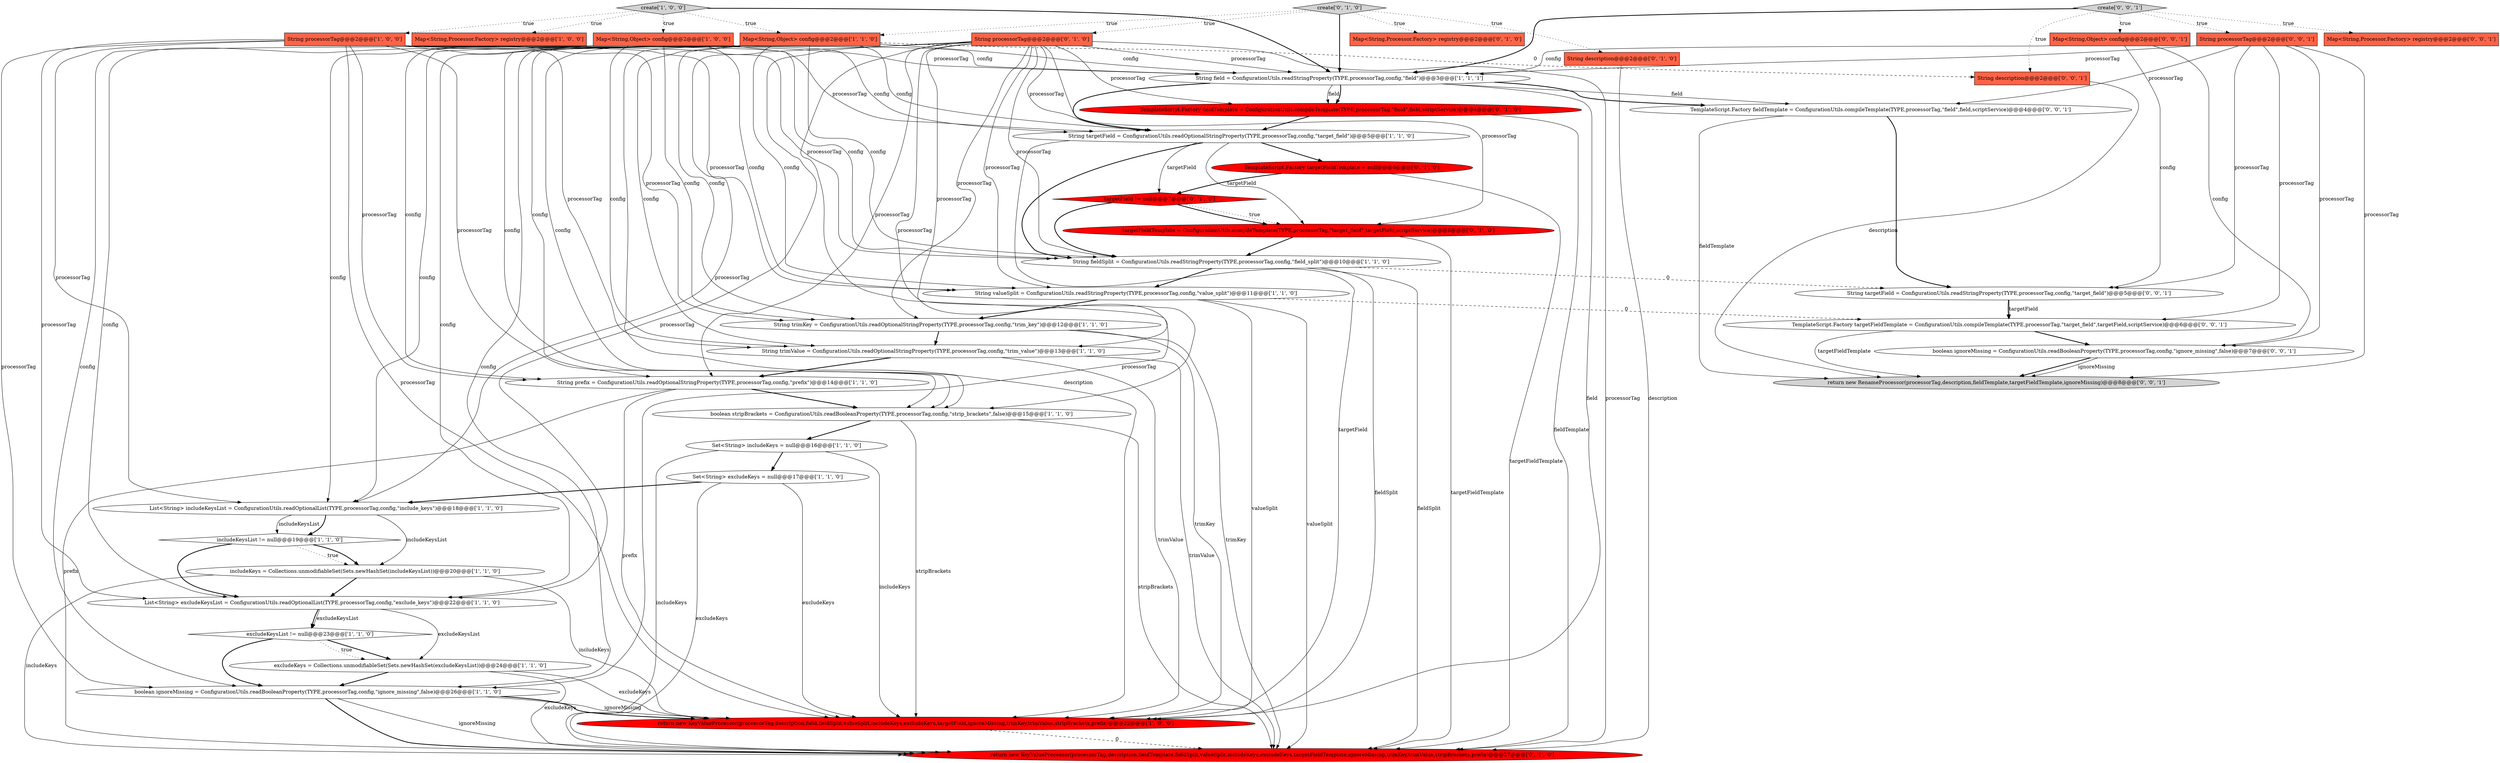 digraph {
6 [style = filled, label = "List<String> includeKeysList = ConfigurationUtils.readOptionalList(TYPE,processorTag,config,\"include_keys\")@@@18@@@['1', '1', '0']", fillcolor = white, shape = ellipse image = "AAA0AAABBB1BBB"];
18 [style = filled, label = "return new KeyValueProcessor(processorTag,description,field,fieldSplit,valueSplit,includeKeys,excludeKeys,targetField,ignoreMissing,trimKey,trimValue,stripBrackets,prefix)@@@22@@@['1', '0', '0']", fillcolor = red, shape = ellipse image = "AAA1AAABBB1BBB"];
9 [style = filled, label = "String targetField = ConfigurationUtils.readOptionalStringProperty(TYPE,processorTag,config,\"target_field\")@@@5@@@['1', '1', '0']", fillcolor = white, shape = ellipse image = "AAA0AAABBB1BBB"];
13 [style = filled, label = "Set<String> excludeKeys = null@@@17@@@['1', '1', '0']", fillcolor = white, shape = ellipse image = "AAA0AAABBB1BBB"];
31 [style = filled, label = "targetField != null@@@7@@@['0', '1', '0']", fillcolor = red, shape = diamond image = "AAA1AAABBB2BBB"];
20 [style = filled, label = "excludeKeys = Collections.unmodifiableSet(Sets.newHashSet(excludeKeysList))@@@24@@@['1', '1', '0']", fillcolor = white, shape = ellipse image = "AAA0AAABBB1BBB"];
41 [style = filled, label = "return new RenameProcessor(processorTag,description,fieldTemplate,targetFieldTemplate,ignoreMissing)@@@8@@@['0', '0', '1']", fillcolor = lightgray, shape = ellipse image = "AAA0AAABBB3BBB"];
33 [style = filled, label = "TemplateScript.Factory targetFieldTemplate = ConfigurationUtils.compileTemplate(TYPE,processorTag,\"target_field\",targetField,scriptService)@@@6@@@['0', '0', '1']", fillcolor = white, shape = ellipse image = "AAA0AAABBB3BBB"];
10 [style = filled, label = "String prefix = ConfigurationUtils.readOptionalStringProperty(TYPE,processorTag,config,\"prefix\")@@@14@@@['1', '1', '0']", fillcolor = white, shape = ellipse image = "AAA0AAABBB1BBB"];
1 [style = filled, label = "boolean ignoreMissing = ConfigurationUtils.readBooleanProperty(TYPE,processorTag,config,\"ignore_missing\",false)@@@26@@@['1', '1', '0']", fillcolor = white, shape = ellipse image = "AAA0AAABBB1BBB"];
7 [style = filled, label = "includeKeysList != null@@@19@@@['1', '1', '0']", fillcolor = white, shape = diamond image = "AAA0AAABBB1BBB"];
17 [style = filled, label = "String trimValue = ConfigurationUtils.readOptionalStringProperty(TYPE,processorTag,config,\"trim_value\")@@@13@@@['1', '1', '0']", fillcolor = white, shape = ellipse image = "AAA0AAABBB1BBB"];
36 [style = filled, label = "boolean ignoreMissing = ConfigurationUtils.readBooleanProperty(TYPE,processorTag,config,\"ignore_missing\",false)@@@7@@@['0', '0', '1']", fillcolor = white, shape = ellipse image = "AAA0AAABBB3BBB"];
40 [style = filled, label = "create['0', '0', '1']", fillcolor = lightgray, shape = diamond image = "AAA0AAABBB3BBB"];
19 [style = filled, label = "String field = ConfigurationUtils.readStringProperty(TYPE,processorTag,config,\"field\")@@@3@@@['1', '1', '1']", fillcolor = white, shape = ellipse image = "AAA0AAABBB1BBB"];
28 [style = filled, label = "String processorTag@@@2@@@['0', '1', '0']", fillcolor = tomato, shape = box image = "AAA0AAABBB2BBB"];
14 [style = filled, label = "Map<String,Object> config@@@2@@@['1', '0', '0']", fillcolor = tomato, shape = box image = "AAA0AAABBB1BBB"];
3 [style = filled, label = "boolean stripBrackets = ConfigurationUtils.readBooleanProperty(TYPE,processorTag,config,\"strip_brackets\",false)@@@15@@@['1', '1', '0']", fillcolor = white, shape = ellipse image = "AAA0AAABBB1BBB"];
25 [style = filled, label = "TemplateScript.Factory targetFieldTemplate = null@@@6@@@['0', '1', '0']", fillcolor = red, shape = ellipse image = "AAA1AAABBB2BBB"];
26 [style = filled, label = "targetFieldTemplate = ConfigurationUtils.compileTemplate(TYPE,processorTag,\"target_field\",targetField,scriptService)@@@8@@@['0', '1', '0']", fillcolor = red, shape = ellipse image = "AAA1AAABBB2BBB"];
24 [style = filled, label = "Map<String,Processor.Factory> registry@@@2@@@['0', '1', '0']", fillcolor = tomato, shape = box image = "AAA0AAABBB2BBB"];
23 [style = filled, label = "return new KeyValueProcessor(processorTag,description,fieldTemplate,fieldSplit,valueSplit,includeKeys,excludeKeys,targetFieldTemplate,ignoreMissing,trimKey,trimValue,stripBrackets,prefix)@@@27@@@['0', '1', '0']", fillcolor = red, shape = ellipse image = "AAA1AAABBB2BBB"];
16 [style = filled, label = "Map<String,Processor.Factory> registry@@@2@@@['1', '0', '0']", fillcolor = tomato, shape = box image = "AAA0AAABBB1BBB"];
11 [style = filled, label = "String valueSplit = ConfigurationUtils.readStringProperty(TYPE,processorTag,config,\"value_split\")@@@11@@@['1', '1', '0']", fillcolor = white, shape = ellipse image = "AAA0AAABBB1BBB"];
2 [style = filled, label = "List<String> excludeKeysList = ConfigurationUtils.readOptionalList(TYPE,processorTag,config,\"exclude_keys\")@@@22@@@['1', '1', '0']", fillcolor = white, shape = ellipse image = "AAA0AAABBB1BBB"];
38 [style = filled, label = "String description@@@2@@@['0', '0', '1']", fillcolor = tomato, shape = box image = "AAA0AAABBB3BBB"];
29 [style = filled, label = "create['0', '1', '0']", fillcolor = lightgray, shape = diamond image = "AAA0AAABBB2BBB"];
4 [style = filled, label = "String trimKey = ConfigurationUtils.readOptionalStringProperty(TYPE,processorTag,config,\"trim_key\")@@@12@@@['1', '1', '0']", fillcolor = white, shape = ellipse image = "AAA0AAABBB1BBB"];
30 [style = filled, label = "TemplateScript.Factory fieldTemplate = ConfigurationUtils.compileTemplate(TYPE,processorTag,\"field\",field,scriptService)@@@4@@@['0', '1', '0']", fillcolor = red, shape = ellipse image = "AAA1AAABBB2BBB"];
35 [style = filled, label = "TemplateScript.Factory fieldTemplate = ConfigurationUtils.compileTemplate(TYPE,processorTag,\"field\",field,scriptService)@@@4@@@['0', '0', '1']", fillcolor = white, shape = ellipse image = "AAA0AAABBB3BBB"];
12 [style = filled, label = "String processorTag@@@2@@@['1', '0', '0']", fillcolor = tomato, shape = box image = "AAA0AAABBB1BBB"];
39 [style = filled, label = "String targetField = ConfigurationUtils.readStringProperty(TYPE,processorTag,config,\"target_field\")@@@5@@@['0', '0', '1']", fillcolor = white, shape = ellipse image = "AAA0AAABBB3BBB"];
22 [style = filled, label = "create['1', '0', '0']", fillcolor = lightgray, shape = diamond image = "AAA0AAABBB1BBB"];
27 [style = filled, label = "String description@@@2@@@['0', '1', '0']", fillcolor = tomato, shape = box image = "AAA0AAABBB2BBB"];
21 [style = filled, label = "Map<String,Object> config@@@2@@@['1', '1', '0']", fillcolor = tomato, shape = box image = "AAA0AAABBB1BBB"];
37 [style = filled, label = "String processorTag@@@2@@@['0', '0', '1']", fillcolor = tomato, shape = box image = "AAA0AAABBB3BBB"];
8 [style = filled, label = "String fieldSplit = ConfigurationUtils.readStringProperty(TYPE,processorTag,config,\"field_split\")@@@10@@@['1', '1', '0']", fillcolor = white, shape = ellipse image = "AAA0AAABBB1BBB"];
34 [style = filled, label = "Map<String,Processor.Factory> registry@@@2@@@['0', '0', '1']", fillcolor = tomato, shape = box image = "AAA0AAABBB3BBB"];
0 [style = filled, label = "excludeKeysList != null@@@23@@@['1', '1', '0']", fillcolor = white, shape = diamond image = "AAA0AAABBB1BBB"];
15 [style = filled, label = "includeKeys = Collections.unmodifiableSet(Sets.newHashSet(includeKeysList))@@@20@@@['1', '1', '0']", fillcolor = white, shape = ellipse image = "AAA0AAABBB1BBB"];
32 [style = filled, label = "Map<String,Object> config@@@2@@@['0', '0', '1']", fillcolor = tomato, shape = box image = "AAA0AAABBB3BBB"];
5 [style = filled, label = "Set<String> includeKeys = null@@@16@@@['1', '1', '0']", fillcolor = white, shape = ellipse image = "AAA0AAABBB1BBB"];
21->3 [style = solid, label="config"];
17->18 [style = solid, label="trimValue"];
4->23 [style = solid, label="trimKey"];
9->18 [style = solid, label="targetField"];
28->10 [style = solid, label="processorTag"];
3->23 [style = solid, label="stripBrackets"];
11->33 [style = dashed, label="0"];
19->18 [style = solid, label="field"];
21->4 [style = solid, label="config"];
12->10 [style = solid, label="processorTag"];
40->32 [style = dotted, label="true"];
15->23 [style = solid, label="includeKeys"];
28->1 [style = solid, label="processorTag"];
37->19 [style = solid, label="processorTag"];
21->2 [style = solid, label="config"];
37->36 [style = solid, label="processorTag"];
17->23 [style = solid, label="trimValue"];
40->37 [style = dotted, label="true"];
1->23 [style = bold, label=""];
22->14 [style = dotted, label="true"];
25->31 [style = bold, label=""];
9->26 [style = solid, label="targetField"];
28->3 [style = solid, label="processorTag"];
3->5 [style = bold, label=""];
12->18 [style = solid, label="processorTag"];
19->9 [style = bold, label=""];
20->23 [style = solid, label="excludeKeys"];
14->19 [style = solid, label="config"];
14->2 [style = solid, label="config"];
22->16 [style = dotted, label="true"];
26->23 [style = solid, label="targetFieldTemplate"];
12->2 [style = solid, label="processorTag"];
3->18 [style = solid, label="stripBrackets"];
11->23 [style = solid, label="valueSplit"];
1->23 [style = solid, label="ignoreMissing"];
37->33 [style = solid, label="processorTag"];
19->30 [style = solid, label="field"];
8->11 [style = bold, label=""];
5->23 [style = solid, label="includeKeys"];
25->23 [style = solid, label="targetFieldTemplate"];
21->1 [style = solid, label="config"];
1->18 [style = solid, label="ignoreMissing"];
4->18 [style = solid, label="trimKey"];
36->41 [style = bold, label=""];
14->4 [style = solid, label="config"];
19->35 [style = solid, label="field"];
12->1 [style = solid, label="processorTag"];
12->17 [style = solid, label="processorTag"];
14->1 [style = solid, label="config"];
9->8 [style = bold, label=""];
21->18 [style = solid, label="description"];
21->8 [style = solid, label="config"];
14->3 [style = solid, label="config"];
21->19 [style = solid, label="config"];
27->23 [style = solid, label="description"];
2->20 [style = solid, label="excludeKeysList"];
7->2 [style = bold, label=""];
33->36 [style = bold, label=""];
12->3 [style = solid, label="processorTag"];
13->23 [style = solid, label="excludeKeys"];
0->20 [style = bold, label=""];
29->21 [style = dotted, label="true"];
39->33 [style = solid, label="targetField"];
21->6 [style = solid, label="config"];
6->7 [style = bold, label=""];
14->8 [style = solid, label="config"];
33->41 [style = solid, label="targetFieldTemplate"];
22->21 [style = dotted, label="true"];
17->10 [style = bold, label=""];
40->34 [style = dotted, label="true"];
21->9 [style = solid, label="config"];
4->17 [style = bold, label=""];
28->26 [style = solid, label="processorTag"];
22->19 [style = bold, label=""];
12->9 [style = solid, label="processorTag"];
14->10 [style = solid, label="config"];
6->15 [style = solid, label="includeKeysList"];
32->19 [style = solid, label="config"];
11->4 [style = bold, label=""];
35->39 [style = bold, label=""];
14->6 [style = solid, label="config"];
28->23 [style = solid, label="processorTag"];
40->19 [style = bold, label=""];
20->18 [style = solid, label="excludeKeys"];
13->18 [style = solid, label="excludeKeys"];
40->38 [style = dotted, label="true"];
30->9 [style = bold, label=""];
12->6 [style = solid, label="processorTag"];
26->8 [style = bold, label=""];
21->38 [style = dashed, label="0"];
20->1 [style = bold, label=""];
21->11 [style = solid, label="config"];
7->15 [style = dotted, label="true"];
5->18 [style = solid, label="includeKeys"];
39->33 [style = bold, label=""];
31->26 [style = bold, label=""];
2->0 [style = bold, label=""];
30->23 [style = solid, label="fieldTemplate"];
28->17 [style = solid, label="processorTag"];
9->31 [style = solid, label="targetField"];
29->19 [style = bold, label=""];
29->28 [style = dotted, label="true"];
12->11 [style = solid, label="processorTag"];
18->23 [style = dashed, label="0"];
14->9 [style = solid, label="config"];
0->1 [style = bold, label=""];
5->13 [style = bold, label=""];
19->35 [style = bold, label=""];
11->18 [style = solid, label="valueSplit"];
10->18 [style = solid, label="prefix"];
7->15 [style = bold, label=""];
14->17 [style = solid, label="config"];
28->8 [style = solid, label="processorTag"];
13->6 [style = bold, label=""];
12->4 [style = solid, label="processorTag"];
6->7 [style = solid, label="includeKeysList"];
29->24 [style = dotted, label="true"];
31->8 [style = bold, label=""];
12->8 [style = solid, label="processorTag"];
28->11 [style = solid, label="processorTag"];
36->41 [style = solid, label="ignoreMissing"];
15->2 [style = bold, label=""];
37->41 [style = solid, label="processorTag"];
38->41 [style = solid, label="description"];
28->9 [style = solid, label="processorTag"];
21->10 [style = solid, label="config"];
32->36 [style = solid, label="config"];
29->27 [style = dotted, label="true"];
2->0 [style = solid, label="excludeKeysList"];
14->11 [style = solid, label="config"];
15->18 [style = solid, label="includeKeys"];
0->20 [style = dotted, label="true"];
10->3 [style = bold, label=""];
1->18 [style = bold, label=""];
8->18 [style = solid, label="fieldSplit"];
37->39 [style = solid, label="processorTag"];
28->2 [style = solid, label="processorTag"];
37->35 [style = solid, label="processorTag"];
22->12 [style = dotted, label="true"];
28->30 [style = solid, label="processorTag"];
28->6 [style = solid, label="processorTag"];
31->26 [style = dotted, label="true"];
21->17 [style = solid, label="config"];
8->39 [style = dashed, label="0"];
32->39 [style = solid, label="config"];
28->4 [style = solid, label="processorTag"];
9->25 [style = bold, label=""];
28->19 [style = solid, label="processorTag"];
12->19 [style = solid, label="processorTag"];
35->41 [style = solid, label="fieldTemplate"];
8->23 [style = solid, label="fieldSplit"];
10->23 [style = solid, label="prefix"];
19->30 [style = bold, label=""];
}
